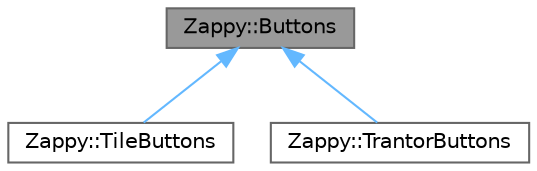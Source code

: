 digraph "Zappy::Buttons"
{
 // LATEX_PDF_SIZE
  bgcolor="transparent";
  edge [fontname=Helvetica,fontsize=10,labelfontname=Helvetica,labelfontsize=10];
  node [fontname=Helvetica,fontsize=10,shape=box,height=0.2,width=0.4];
  Node1 [label="Zappy::Buttons",height=0.2,width=0.4,color="gray40", fillcolor="grey60", style="filled", fontcolor="black",tooltip=" "];
  Node1 -> Node2 [dir="back",color="steelblue1",style="solid"];
  Node2 [label="Zappy::TileButtons",height=0.2,width=0.4,color="gray40", fillcolor="white", style="filled",URL="$classZappy_1_1TileButtons.html",tooltip=" "];
  Node1 -> Node3 [dir="back",color="steelblue1",style="solid"];
  Node3 [label="Zappy::TrantorButtons",height=0.2,width=0.4,color="gray40", fillcolor="white", style="filled",URL="$classZappy_1_1TrantorButtons.html",tooltip=" "];
}
